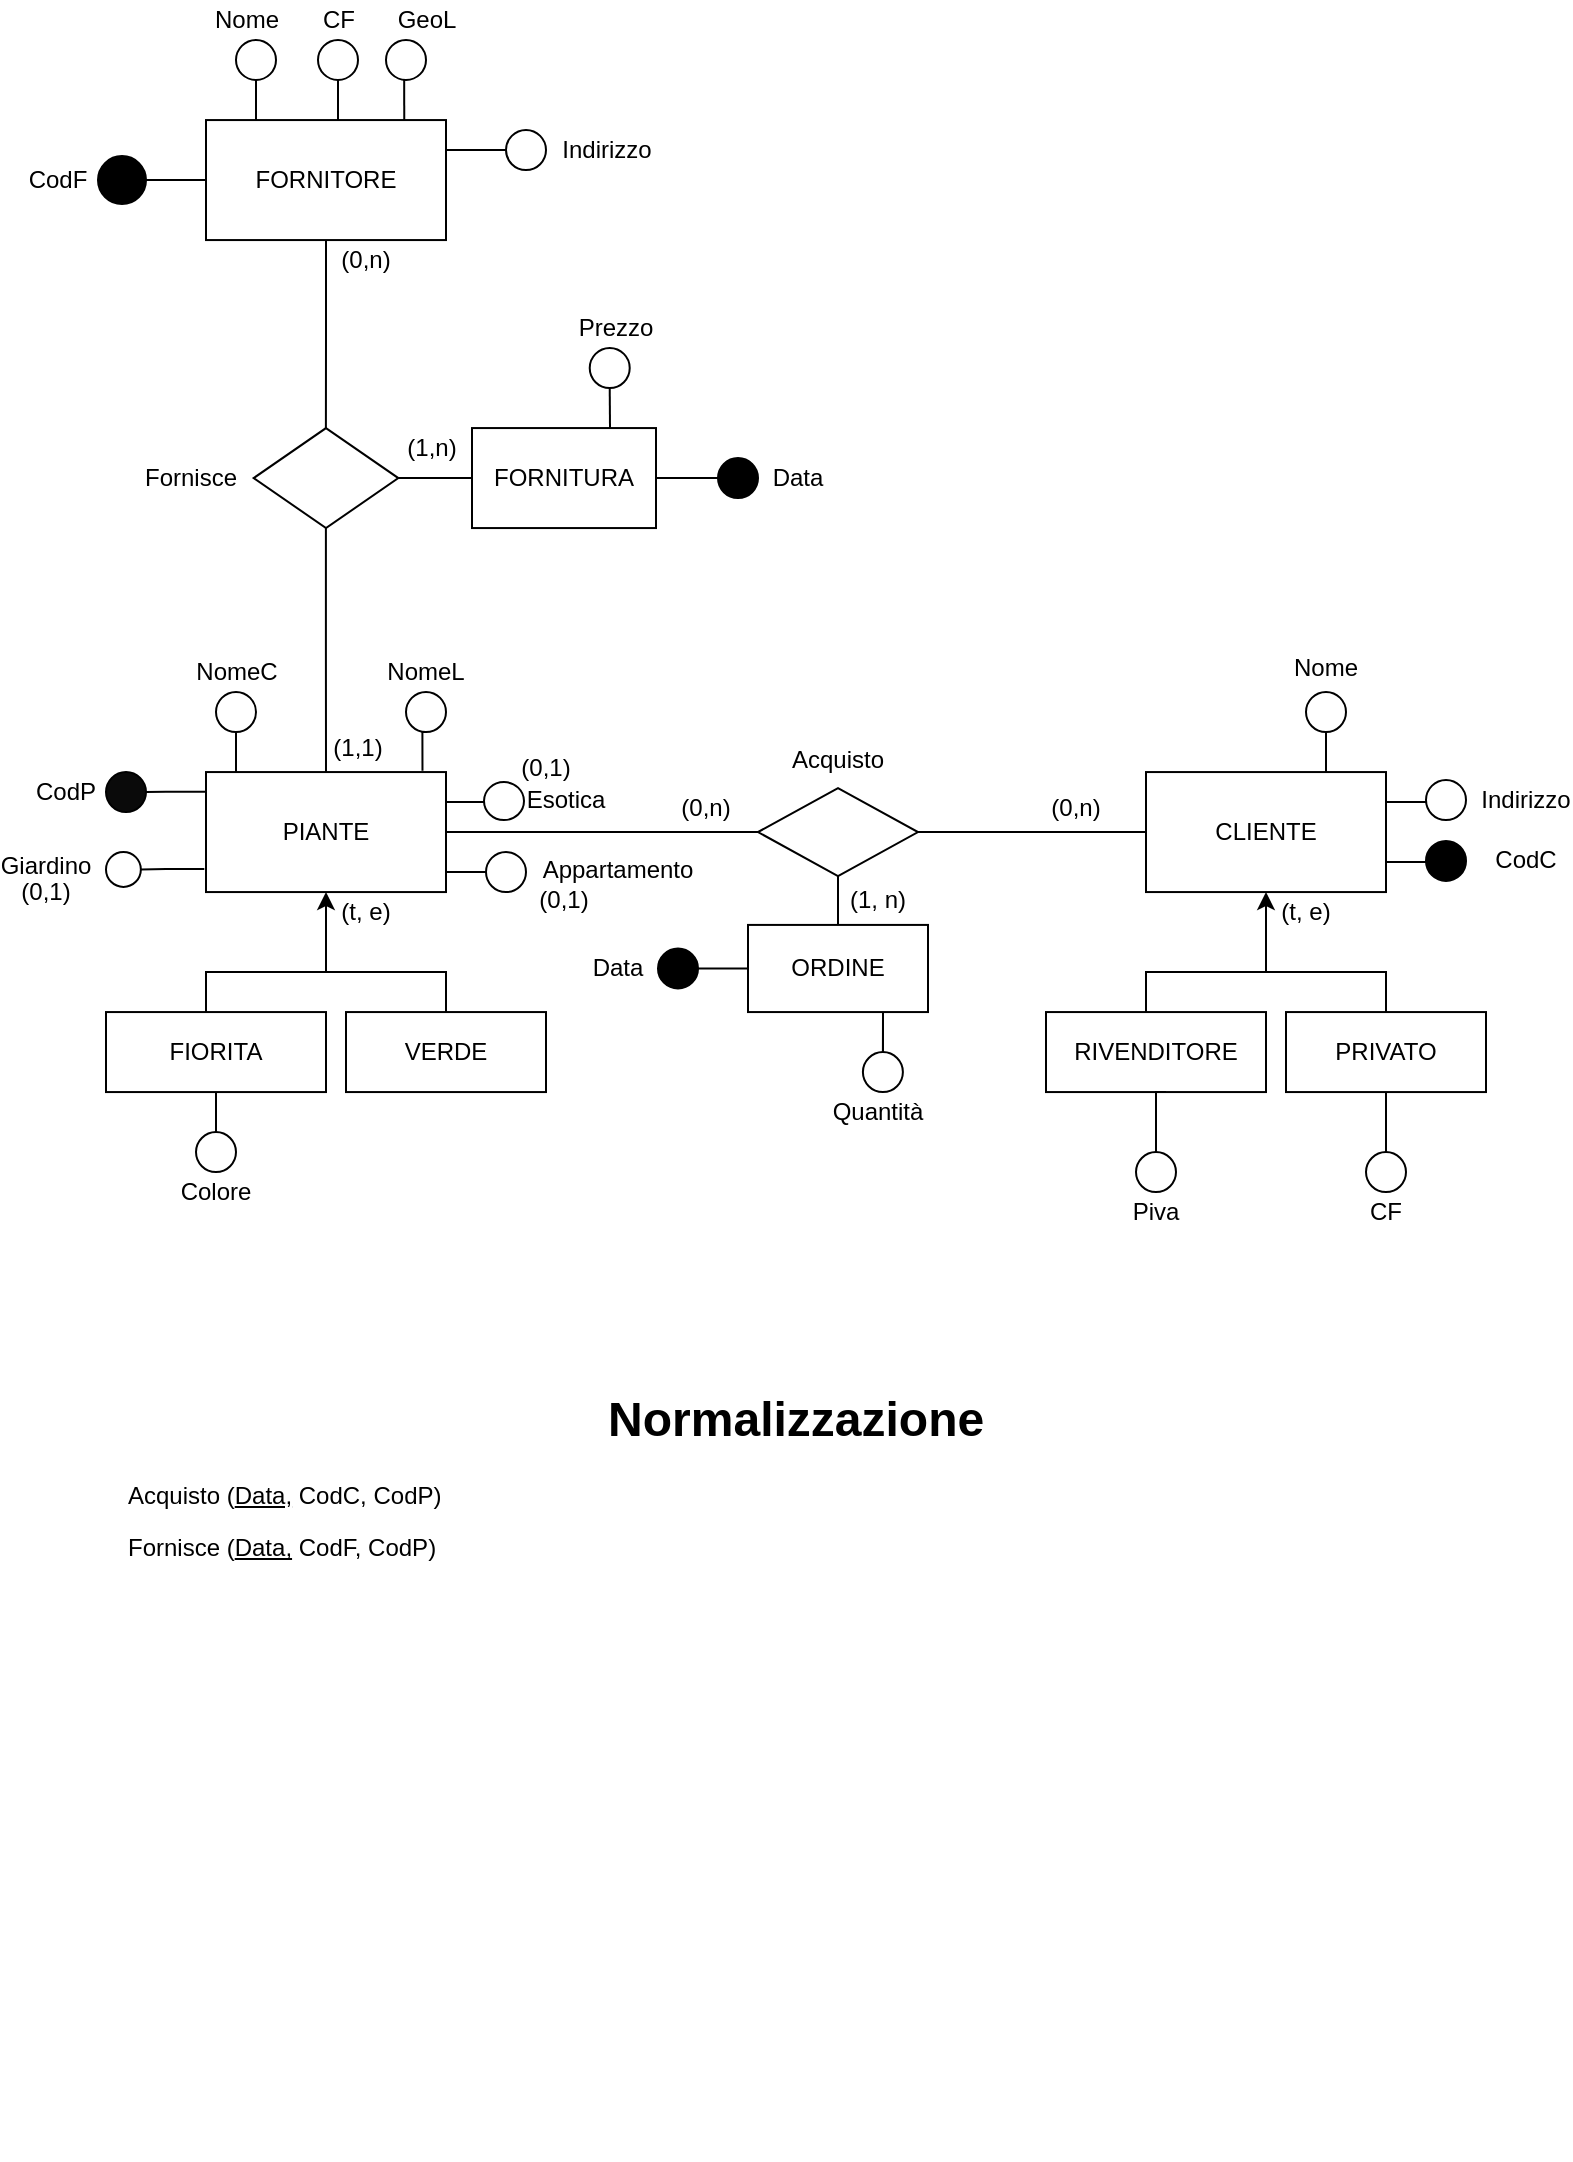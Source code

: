 <mxfile version="14.6.9" type="device"><diagram id="Uu-0jnsOZY6m8Kx5UmVW" name="Page-1"><mxGraphModel dx="1422" dy="1931" grid="1" gridSize="10" guides="1" tooltips="1" connect="1" arrows="1" fold="1" page="1" pageScale="1" pageWidth="827" pageHeight="1169" math="0" shadow="0"><root><mxCell id="0"/><mxCell id="1" parent="0"/><mxCell id="taGOeUF63-P0owOp9Xbe-12" style="edgeStyle=orthogonalEdgeStyle;rounded=0;orthogonalLoop=1;jettySize=auto;html=1;endArrow=none;endFill=0;strokeColor=#000000;strokeWidth=1;exitX=0.001;exitY=0.165;exitDx=0;exitDy=0;exitPerimeter=0;" edge="1" parent="1" source="taGOeUF63-P0owOp9Xbe-1" target="taGOeUF63-P0owOp9Xbe-13"><mxGeometry relative="1" as="geometry"><mxPoint x="84" y="-723.97" as="targetPoint"/></mxGeometry></mxCell><mxCell id="taGOeUF63-P0owOp9Xbe-16" value="" style="edgeStyle=orthogonalEdgeStyle;rounded=0;orthogonalLoop=1;jettySize=auto;html=1;endArrow=none;endFill=0;strokeColor=#000000;strokeWidth=1;startArrow=classic;startFill=1;" edge="1" parent="1" source="taGOeUF63-P0owOp9Xbe-1" target="taGOeUF63-P0owOp9Xbe-15"><mxGeometry relative="1" as="geometry"><Array as="points"><mxPoint x="184" y="-653.97"/><mxPoint x="124" y="-653.97"/></Array></mxGeometry></mxCell><mxCell id="taGOeUF63-P0owOp9Xbe-23" style="edgeStyle=orthogonalEdgeStyle;rounded=0;orthogonalLoop=1;jettySize=auto;html=1;exitX=0.902;exitY=-0.01;exitDx=0;exitDy=0;startArrow=none;startFill=0;endArrow=none;endFill=0;strokeColor=#000000;strokeWidth=1;exitPerimeter=0;" edge="1" parent="1" source="taGOeUF63-P0owOp9Xbe-1" target="taGOeUF63-P0owOp9Xbe-24"><mxGeometry relative="1" as="geometry"><mxPoint x="214.143" y="-773.97" as="targetPoint"/></mxGeometry></mxCell><mxCell id="taGOeUF63-P0owOp9Xbe-28" style="edgeStyle=orthogonalEdgeStyle;rounded=0;orthogonalLoop=1;jettySize=auto;html=1;exitX=-0.007;exitY=0.808;exitDx=0;exitDy=0;startArrow=none;startFill=0;endArrow=none;endFill=0;strokeColor=#000000;strokeWidth=1;exitPerimeter=0;" edge="1" parent="1" source="taGOeUF63-P0owOp9Xbe-1" target="taGOeUF63-P0owOp9Xbe-29"><mxGeometry relative="1" as="geometry"><mxPoint x="94" y="-708.827" as="targetPoint"/></mxGeometry></mxCell><mxCell id="taGOeUF63-P0owOp9Xbe-32" style="edgeStyle=orthogonalEdgeStyle;rounded=0;orthogonalLoop=1;jettySize=auto;html=1;exitX=1;exitY=0.25;exitDx=0;exitDy=0;startArrow=none;startFill=0;endArrow=none;endFill=0;strokeColor=#000000;strokeWidth=1;" edge="1" parent="1" source="taGOeUF63-P0owOp9Xbe-1" target="taGOeUF63-P0owOp9Xbe-33"><mxGeometry relative="1" as="geometry"><mxPoint x="264" y="-738.827" as="targetPoint"/></mxGeometry></mxCell><mxCell id="taGOeUF63-P0owOp9Xbe-92" style="edgeStyle=orthogonalEdgeStyle;rounded=0;orthogonalLoop=1;jettySize=auto;html=1;startArrow=none;startFill=0;endArrow=none;endFill=0;strokeColor=#000000;strokeWidth=1;" edge="1" parent="1" source="taGOeUF63-P0owOp9Xbe-1" target="taGOeUF63-P0owOp9Xbe-93"><mxGeometry relative="1" as="geometry"><mxPoint x="410" y="-723.97" as="targetPoint"/></mxGeometry></mxCell><mxCell id="taGOeUF63-P0owOp9Xbe-1" value="PIANTE" style="rounded=0;whiteSpace=wrap;html=1;" vertex="1" parent="1"><mxGeometry x="124" y="-753.97" width="120" height="60" as="geometry"/></mxCell><mxCell id="taGOeUF63-P0owOp9Xbe-4" style="edgeStyle=orthogonalEdgeStyle;rounded=0;orthogonalLoop=1;jettySize=auto;html=1;endArrow=none;endFill=0;strokeColor=#000000;strokeWidth=1;entryX=0.124;entryY=-0.01;entryDx=0;entryDy=0;entryPerimeter=0;" edge="1" parent="1" source="taGOeUF63-P0owOp9Xbe-3" target="taGOeUF63-P0owOp9Xbe-1"><mxGeometry relative="1" as="geometry"><mxPoint x="154" y="-752.97" as="targetPoint"/></mxGeometry></mxCell><mxCell id="taGOeUF63-P0owOp9Xbe-3" value="" style="ellipse;whiteSpace=wrap;html=1;aspect=fixed;" vertex="1" parent="1"><mxGeometry x="129" y="-793.97" width="20" height="20" as="geometry"/></mxCell><mxCell id="taGOeUF63-P0owOp9Xbe-5" value="NomeC" style="text;html=1;align=center;verticalAlign=middle;resizable=0;points=[];autosize=1;strokeColor=none;" vertex="1" parent="1"><mxGeometry x="109" y="-813.97" width="60" height="20" as="geometry"/></mxCell><mxCell id="taGOeUF63-P0owOp9Xbe-13" value="" style="ellipse;whiteSpace=wrap;html=1;aspect=fixed;fillColor=#0A0A0A;" vertex="1" parent="1"><mxGeometry x="74" y="-753.97" width="20" height="20" as="geometry"/></mxCell><mxCell id="taGOeUF63-P0owOp9Xbe-14" value="CodP" style="text;html=1;strokeColor=none;fillColor=none;align=center;verticalAlign=middle;whiteSpace=wrap;rounded=0;" vertex="1" parent="1"><mxGeometry x="34" y="-753.97" width="40" height="20" as="geometry"/></mxCell><mxCell id="taGOeUF63-P0owOp9Xbe-15" value="FIORITA" style="rounded=0;whiteSpace=wrap;html=1;" vertex="1" parent="1"><mxGeometry x="74" y="-633.97" width="110" height="40" as="geometry"/></mxCell><mxCell id="taGOeUF63-P0owOp9Xbe-18" style="edgeStyle=orthogonalEdgeStyle;rounded=0;orthogonalLoop=1;jettySize=auto;html=1;endArrow=none;endFill=0;strokeColor=#000000;strokeWidth=1;" edge="1" parent="1" source="taGOeUF63-P0owOp9Xbe-17"><mxGeometry relative="1" as="geometry"><mxPoint x="184" y="-663.97" as="targetPoint"/><Array as="points"><mxPoint x="244" y="-653.97"/><mxPoint x="184" y="-653.97"/></Array></mxGeometry></mxCell><mxCell id="taGOeUF63-P0owOp9Xbe-20" style="edgeStyle=orthogonalEdgeStyle;rounded=0;orthogonalLoop=1;jettySize=auto;html=1;startArrow=none;startFill=0;endArrow=none;endFill=0;strokeColor=#000000;strokeWidth=1;exitX=0.5;exitY=1;exitDx=0;exitDy=0;" edge="1" parent="1" source="taGOeUF63-P0owOp9Xbe-15" target="taGOeUF63-P0owOp9Xbe-21"><mxGeometry relative="1" as="geometry"><mxPoint x="244" y="-533.97" as="targetPoint"/></mxGeometry></mxCell><mxCell id="taGOeUF63-P0owOp9Xbe-17" value="VERDE" style="rounded=0;whiteSpace=wrap;html=1;" vertex="1" parent="1"><mxGeometry x="194" y="-633.97" width="100" height="40" as="geometry"/></mxCell><mxCell id="taGOeUF63-P0owOp9Xbe-21" value="" style="ellipse;whiteSpace=wrap;html=1;aspect=fixed;fillColor=#FFFFFF;" vertex="1" parent="1"><mxGeometry x="119" y="-573.97" width="20" height="20" as="geometry"/></mxCell><mxCell id="taGOeUF63-P0owOp9Xbe-22" value="Colore" style="text;html=1;strokeColor=none;fillColor=none;align=center;verticalAlign=middle;whiteSpace=wrap;rounded=0;" vertex="1" parent="1"><mxGeometry x="109" y="-553.97" width="40" height="20" as="geometry"/></mxCell><mxCell id="taGOeUF63-P0owOp9Xbe-24" value="" style="ellipse;whiteSpace=wrap;html=1;aspect=fixed;fillColor=#FFFFFF;" vertex="1" parent="1"><mxGeometry x="224" y="-793.97" width="20" height="20" as="geometry"/></mxCell><mxCell id="taGOeUF63-P0owOp9Xbe-25" value="Giardino" style="text;html=1;strokeColor=none;fillColor=none;align=center;verticalAlign=middle;whiteSpace=wrap;rounded=0;" vertex="1" parent="1"><mxGeometry x="24" y="-716.54" width="40" height="20" as="geometry"/></mxCell><mxCell id="taGOeUF63-P0owOp9Xbe-29" value="" style="ellipse;whiteSpace=wrap;html=1;aspect=fixed;fillColor=#FFFFFF;" vertex="1" parent="1"><mxGeometry x="74" y="-713.97" width="17.43" height="17.43" as="geometry"/></mxCell><mxCell id="taGOeUF63-P0owOp9Xbe-30" value="NomeL" style="text;html=1;strokeColor=none;fillColor=none;align=center;verticalAlign=middle;whiteSpace=wrap;rounded=0;" vertex="1" parent="1"><mxGeometry x="214" y="-813.97" width="40" height="20" as="geometry"/></mxCell><mxCell id="taGOeUF63-P0owOp9Xbe-31" value="(0,1)" style="text;html=1;strokeColor=none;fillColor=none;align=center;verticalAlign=middle;whiteSpace=wrap;rounded=0;" vertex="1" parent="1"><mxGeometry x="24" y="-703.97" width="40" height="20" as="geometry"/></mxCell><mxCell id="taGOeUF63-P0owOp9Xbe-33" value="" style="ellipse;whiteSpace=wrap;html=1;aspect=fixed;fillColor=#FFFFFF;" vertex="1" parent="1"><mxGeometry x="263" y="-748.97" width="20" height="19" as="geometry"/></mxCell><mxCell id="taGOeUF63-P0owOp9Xbe-34" value="Esotica" style="text;html=1;strokeColor=none;fillColor=none;align=center;verticalAlign=middle;whiteSpace=wrap;rounded=0;" vertex="1" parent="1"><mxGeometry x="284" y="-749.97" width="40" height="20" as="geometry"/></mxCell><mxCell id="taGOeUF63-P0owOp9Xbe-36" value="(0,1)" style="text;html=1;strokeColor=none;fillColor=none;align=center;verticalAlign=middle;whiteSpace=wrap;rounded=0;" vertex="1" parent="1"><mxGeometry x="274" y="-765.97" width="40" height="20" as="geometry"/></mxCell><mxCell id="taGOeUF63-P0owOp9Xbe-38" value="" style="edgeStyle=orthogonalEdgeStyle;rounded=0;orthogonalLoop=1;jettySize=auto;html=1;endArrow=none;endFill=0;strokeColor=#000000;strokeWidth=1;startArrow=classic;startFill=1;" edge="1" parent="1" source="taGOeUF63-P0owOp9Xbe-39" target="taGOeUF63-P0owOp9Xbe-40"><mxGeometry relative="1" as="geometry"><Array as="points"><mxPoint x="654" y="-653.97"/><mxPoint x="594" y="-653.97"/></Array></mxGeometry></mxCell><mxCell id="taGOeUF63-P0owOp9Xbe-43" style="edgeStyle=orthogonalEdgeStyle;rounded=0;orthogonalLoop=1;jettySize=auto;html=1;exitX=1;exitY=0.75;exitDx=0;exitDy=0;startArrow=none;startFill=0;endArrow=none;endFill=0;strokeColor=#000000;strokeWidth=1;" edge="1" parent="1" source="taGOeUF63-P0owOp9Xbe-39" target="taGOeUF63-P0owOp9Xbe-44"><mxGeometry relative="1" as="geometry"><mxPoint x="764" y="-708.97" as="targetPoint"/></mxGeometry></mxCell><mxCell id="taGOeUF63-P0owOp9Xbe-54" style="edgeStyle=orthogonalEdgeStyle;rounded=0;orthogonalLoop=1;jettySize=auto;html=1;exitX=1;exitY=0.25;exitDx=0;exitDy=0;startArrow=none;startFill=0;endArrow=none;endFill=0;strokeColor=#000000;strokeWidth=1;" edge="1" parent="1" source="taGOeUF63-P0owOp9Xbe-39"><mxGeometry relative="1" as="geometry"><mxPoint x="744" y="-738.859" as="targetPoint"/></mxGeometry></mxCell><mxCell id="taGOeUF63-P0owOp9Xbe-57" style="edgeStyle=orthogonalEdgeStyle;rounded=0;orthogonalLoop=1;jettySize=auto;html=1;exitX=0.75;exitY=0;exitDx=0;exitDy=0;startArrow=none;startFill=0;endArrow=none;endFill=0;strokeColor=#000000;strokeWidth=1;entryX=0.5;entryY=1;entryDx=0;entryDy=0;" edge="1" parent="1" source="taGOeUF63-P0owOp9Xbe-39" target="taGOeUF63-P0owOp9Xbe-58"><mxGeometry relative="1" as="geometry"><mxPoint x="683.69" y="-773.97" as="targetPoint"/></mxGeometry></mxCell><mxCell id="taGOeUF63-P0owOp9Xbe-39" value="CLIENTE" style="rounded=0;whiteSpace=wrap;html=1;" vertex="1" parent="1"><mxGeometry x="594" y="-753.97" width="120" height="60" as="geometry"/></mxCell><mxCell id="taGOeUF63-P0owOp9Xbe-40" value="RIVENDITORE" style="rounded=0;whiteSpace=wrap;html=1;" vertex="1" parent="1"><mxGeometry x="544" y="-633.97" width="110" height="40" as="geometry"/></mxCell><mxCell id="taGOeUF63-P0owOp9Xbe-41" style="edgeStyle=orthogonalEdgeStyle;rounded=0;orthogonalLoop=1;jettySize=auto;html=1;endArrow=none;endFill=0;strokeColor=#000000;strokeWidth=1;" edge="1" parent="1" source="taGOeUF63-P0owOp9Xbe-42"><mxGeometry relative="1" as="geometry"><mxPoint x="654" y="-663.97" as="targetPoint"/><Array as="points"><mxPoint x="714" y="-653.97"/><mxPoint x="654" y="-653.97"/></Array></mxGeometry></mxCell><mxCell id="taGOeUF63-P0owOp9Xbe-47" style="edgeStyle=orthogonalEdgeStyle;rounded=0;orthogonalLoop=1;jettySize=auto;html=1;exitX=0.5;exitY=1;exitDx=0;exitDy=0;startArrow=none;startFill=0;endArrow=none;endFill=0;strokeColor=#000000;strokeWidth=1;entryX=0.5;entryY=0;entryDx=0;entryDy=0;" edge="1" parent="1" source="taGOeUF63-P0owOp9Xbe-42" target="taGOeUF63-P0owOp9Xbe-49"><mxGeometry relative="1" as="geometry"><mxPoint x="686" y="-563.97" as="targetPoint"/><mxPoint x="691" y="-593.97" as="sourcePoint"/></mxGeometry></mxCell><mxCell id="taGOeUF63-P0owOp9Xbe-42" value="PRIVATO" style="rounded=0;whiteSpace=wrap;html=1;" vertex="1" parent="1"><mxGeometry x="664" y="-633.97" width="100" height="40" as="geometry"/></mxCell><mxCell id="taGOeUF63-P0owOp9Xbe-44" value="" style="ellipse;whiteSpace=wrap;html=1;aspect=fixed;fillColor=#000000;" vertex="1" parent="1"><mxGeometry x="734" y="-719.54" width="20" height="20" as="geometry"/></mxCell><mxCell id="taGOeUF63-P0owOp9Xbe-45" value="CodC" style="text;html=1;strokeColor=none;fillColor=none;align=center;verticalAlign=middle;whiteSpace=wrap;rounded=0;" vertex="1" parent="1"><mxGeometry x="764" y="-719.54" width="40" height="20" as="geometry"/></mxCell><mxCell id="taGOeUF63-P0owOp9Xbe-49" value="" style="ellipse;whiteSpace=wrap;html=1;aspect=fixed;fillColor=#FFFFFF;" vertex="1" parent="1"><mxGeometry x="704" y="-563.97" width="20" height="20" as="geometry"/></mxCell><mxCell id="taGOeUF63-P0owOp9Xbe-52" value="CF" style="text;html=1;strokeColor=none;fillColor=none;align=center;verticalAlign=middle;whiteSpace=wrap;rounded=0;" vertex="1" parent="1"><mxGeometry x="694" y="-543.97" width="40" height="20" as="geometry"/></mxCell><mxCell id="taGOeUF63-P0owOp9Xbe-55" value="" style="ellipse;whiteSpace=wrap;html=1;aspect=fixed;fillColor=#FFFFFF;" vertex="1" parent="1"><mxGeometry x="734" y="-749.97" width="20" height="20" as="geometry"/></mxCell><mxCell id="taGOeUF63-P0owOp9Xbe-56" value="Indirizzo" style="text;html=1;strokeColor=none;fillColor=none;align=center;verticalAlign=middle;whiteSpace=wrap;rounded=0;" vertex="1" parent="1"><mxGeometry x="764" y="-749.97" width="40" height="20" as="geometry"/></mxCell><mxCell id="taGOeUF63-P0owOp9Xbe-58" value="" style="ellipse;whiteSpace=wrap;html=1;aspect=fixed;fillColor=#FFFFFF;" vertex="1" parent="1"><mxGeometry x="674" y="-793.97" width="20" height="20" as="geometry"/></mxCell><mxCell id="taGOeUF63-P0owOp9Xbe-59" value="Nome" style="text;html=1;strokeColor=none;fillColor=none;align=center;verticalAlign=middle;whiteSpace=wrap;rounded=0;" vertex="1" parent="1"><mxGeometry x="664" y="-815.97" width="40" height="20" as="geometry"/></mxCell><mxCell id="taGOeUF63-P0owOp9Xbe-60" style="edgeStyle=orthogonalEdgeStyle;rounded=0;orthogonalLoop=1;jettySize=auto;html=1;startArrow=none;startFill=0;endArrow=none;endFill=0;strokeColor=#000000;strokeWidth=1;entryX=0.5;entryY=0;entryDx=0;entryDy=0;" edge="1" target="taGOeUF63-P0owOp9Xbe-61" parent="1"><mxGeometry relative="1" as="geometry"><mxPoint x="571" y="-563.97" as="targetPoint"/><mxPoint x="604" y="-593.97" as="sourcePoint"/></mxGeometry></mxCell><mxCell id="taGOeUF63-P0owOp9Xbe-61" value="" style="ellipse;whiteSpace=wrap;html=1;aspect=fixed;fillColor=#FFFFFF;" vertex="1" parent="1"><mxGeometry x="589" y="-563.97" width="20" height="20" as="geometry"/></mxCell><mxCell id="taGOeUF63-P0owOp9Xbe-62" value="Piva" style="text;html=1;strokeColor=none;fillColor=none;align=center;verticalAlign=middle;whiteSpace=wrap;rounded=0;" vertex="1" parent="1"><mxGeometry x="579" y="-543.97" width="40" height="20" as="geometry"/></mxCell><mxCell id="taGOeUF63-P0owOp9Xbe-68" style="edgeStyle=orthogonalEdgeStyle;rounded=0;orthogonalLoop=1;jettySize=auto;html=1;entryX=1;entryY=0.75;entryDx=0;entryDy=0;startArrow=none;startFill=0;endArrow=none;endFill=0;strokeColor=#000000;strokeWidth=1;" edge="1" parent="1" source="taGOeUF63-P0owOp9Xbe-63" target="taGOeUF63-P0owOp9Xbe-1"><mxGeometry relative="1" as="geometry"/></mxCell><mxCell id="taGOeUF63-P0owOp9Xbe-63" value="" style="ellipse;whiteSpace=wrap;html=1;aspect=fixed;fillColor=#FFFFFF;" vertex="1" parent="1"><mxGeometry x="264" y="-713.97" width="20" height="20" as="geometry"/></mxCell><mxCell id="taGOeUF63-P0owOp9Xbe-64" value="(0,1)" style="text;html=1;strokeColor=none;fillColor=none;align=center;verticalAlign=middle;whiteSpace=wrap;rounded=0;" vertex="1" parent="1"><mxGeometry x="283" y="-699.54" width="40" height="20" as="geometry"/></mxCell><mxCell id="taGOeUF63-P0owOp9Xbe-65" value="Appartamento" style="text;html=1;strokeColor=none;fillColor=none;align=center;verticalAlign=middle;whiteSpace=wrap;rounded=0;" vertex="1" parent="1"><mxGeometry x="310" y="-715.25" width="40" height="20" as="geometry"/></mxCell><mxCell id="taGOeUF63-P0owOp9Xbe-70" style="edgeStyle=orthogonalEdgeStyle;rounded=0;orthogonalLoop=1;jettySize=auto;html=1;startArrow=none;startFill=0;endArrow=none;endFill=0;strokeColor=#000000;strokeWidth=1;" edge="1" parent="1" source="taGOeUF63-P0owOp9Xbe-69" target="taGOeUF63-P0owOp9Xbe-72"><mxGeometry relative="1" as="geometry"><mxPoint x="80" y="-1049.97" as="targetPoint"/></mxGeometry></mxCell><mxCell id="taGOeUF63-P0owOp9Xbe-86" style="edgeStyle=orthogonalEdgeStyle;rounded=0;orthogonalLoop=1;jettySize=auto;html=1;exitX=0.826;exitY=0.006;exitDx=0;exitDy=0;startArrow=none;startFill=0;endArrow=none;endFill=0;strokeColor=#000000;strokeWidth=1;exitPerimeter=0;" edge="1" parent="1" source="taGOeUF63-P0owOp9Xbe-69" target="taGOeUF63-P0owOp9Xbe-87"><mxGeometry relative="1" as="geometry"><mxPoint x="223" y="-1095.97" as="targetPoint"/></mxGeometry></mxCell><mxCell id="taGOeUF63-P0owOp9Xbe-89" style="edgeStyle=orthogonalEdgeStyle;rounded=0;orthogonalLoop=1;jettySize=auto;html=1;exitX=0.5;exitY=1;exitDx=0;exitDy=0;startArrow=none;startFill=0;endArrow=none;endFill=0;strokeColor=#000000;strokeWidth=1;" edge="1" parent="1" source="taGOeUF63-P0owOp9Xbe-69" target="taGOeUF63-P0owOp9Xbe-90"><mxGeometry relative="1" as="geometry"><mxPoint x="183.828" y="-925.97" as="targetPoint"/></mxGeometry></mxCell><mxCell id="taGOeUF63-P0owOp9Xbe-69" value="FORNITORE" style="rounded=0;whiteSpace=wrap;html=1;fillColor=#FFFFFF;" vertex="1" parent="1"><mxGeometry x="124" y="-1079.97" width="120" height="60" as="geometry"/></mxCell><mxCell id="taGOeUF63-P0owOp9Xbe-72" value="" style="ellipse;whiteSpace=wrap;html=1;aspect=fixed;fillColor=#000000;" vertex="1" parent="1"><mxGeometry x="70" y="-1061.97" width="24" height="24" as="geometry"/></mxCell><mxCell id="taGOeUF63-P0owOp9Xbe-73" value="CodF" style="text;html=1;strokeColor=none;fillColor=none;align=center;verticalAlign=middle;whiteSpace=wrap;rounded=0;" vertex="1" parent="1"><mxGeometry x="30" y="-1059.97" width="40" height="20" as="geometry"/></mxCell><mxCell id="taGOeUF63-P0owOp9Xbe-77" style="edgeStyle=orthogonalEdgeStyle;rounded=0;orthogonalLoop=1;jettySize=auto;html=1;endArrow=none;endFill=0;strokeColor=#000000;strokeWidth=1;entryX=0.124;entryY=-0.01;entryDx=0;entryDy=0;entryPerimeter=0;" edge="1" parent="1" source="taGOeUF63-P0owOp9Xbe-78"><mxGeometry relative="1" as="geometry"><mxPoint x="148.88" y="-1080.6" as="targetPoint"/></mxGeometry></mxCell><mxCell id="taGOeUF63-P0owOp9Xbe-78" value="" style="ellipse;whiteSpace=wrap;html=1;aspect=fixed;" vertex="1" parent="1"><mxGeometry x="139" y="-1120" width="20" height="20" as="geometry"/></mxCell><mxCell id="taGOeUF63-P0owOp9Xbe-79" value="Nome" style="text;html=1;align=center;verticalAlign=middle;resizable=0;points=[];autosize=1;strokeColor=none;" vertex="1" parent="1"><mxGeometry x="119" y="-1140" width="50" height="20" as="geometry"/></mxCell><mxCell id="taGOeUF63-P0owOp9Xbe-80" style="edgeStyle=orthogonalEdgeStyle;rounded=0;orthogonalLoop=1;jettySize=auto;html=1;endArrow=none;endFill=0;strokeColor=#000000;strokeWidth=1;entryX=0.124;entryY=-0.01;entryDx=0;entryDy=0;entryPerimeter=0;" edge="1" parent="1" source="taGOeUF63-P0owOp9Xbe-81"><mxGeometry relative="1" as="geometry"><mxPoint x="189.88" y="-1080.6" as="targetPoint"/></mxGeometry></mxCell><mxCell id="taGOeUF63-P0owOp9Xbe-81" value="" style="ellipse;whiteSpace=wrap;html=1;aspect=fixed;" vertex="1" parent="1"><mxGeometry x="180" y="-1120" width="20" height="20" as="geometry"/></mxCell><mxCell id="taGOeUF63-P0owOp9Xbe-82" value="CF" style="text;html=1;align=center;verticalAlign=middle;resizable=0;points=[];autosize=1;strokeColor=none;" vertex="1" parent="1"><mxGeometry x="175" y="-1140" width="30" height="20" as="geometry"/></mxCell><mxCell id="taGOeUF63-P0owOp9Xbe-83" style="edgeStyle=orthogonalEdgeStyle;rounded=0;orthogonalLoop=1;jettySize=auto;html=1;endArrow=none;endFill=0;strokeColor=#000000;strokeWidth=1;entryX=1;entryY=0.25;entryDx=0;entryDy=0;" edge="1" parent="1" source="taGOeUF63-P0owOp9Xbe-84" target="taGOeUF63-P0owOp9Xbe-69"><mxGeometry relative="1" as="geometry"><mxPoint x="283.88" y="-1026.57" as="targetPoint"/></mxGeometry></mxCell><mxCell id="taGOeUF63-P0owOp9Xbe-84" value="" style="ellipse;whiteSpace=wrap;html=1;aspect=fixed;" vertex="1" parent="1"><mxGeometry x="274" y="-1074.97" width="20" height="20" as="geometry"/></mxCell><mxCell id="taGOeUF63-P0owOp9Xbe-85" value="Indirizzo" style="text;html=1;align=center;verticalAlign=middle;resizable=0;points=[];autosize=1;strokeColor=none;" vertex="1" parent="1"><mxGeometry x="294" y="-1074.97" width="60" height="20" as="geometry"/></mxCell><mxCell id="taGOeUF63-P0owOp9Xbe-87" value="" style="ellipse;whiteSpace=wrap;html=1;aspect=fixed;fillColor=#FFFFFF;" vertex="1" parent="1"><mxGeometry x="214" y="-1120" width="20" height="20" as="geometry"/></mxCell><mxCell id="taGOeUF63-P0owOp9Xbe-88" value="GeoL" style="text;html=1;align=center;verticalAlign=middle;resizable=0;points=[];autosize=1;strokeColor=none;" vertex="1" parent="1"><mxGeometry x="214" y="-1140" width="40" height="20" as="geometry"/></mxCell><mxCell id="taGOeUF63-P0owOp9Xbe-91" style="edgeStyle=orthogonalEdgeStyle;rounded=0;orthogonalLoop=1;jettySize=auto;html=1;entryX=0.5;entryY=0;entryDx=0;entryDy=0;startArrow=none;startFill=0;endArrow=none;endFill=0;strokeColor=#000000;strokeWidth=1;" edge="1" parent="1" source="taGOeUF63-P0owOp9Xbe-90" target="taGOeUF63-P0owOp9Xbe-1"><mxGeometry relative="1" as="geometry"/></mxCell><mxCell id="taGOeUF63-P0owOp9Xbe-118" style="edgeStyle=none;rounded=0;orthogonalLoop=1;jettySize=auto;html=1;startArrow=none;startFill=0;endArrow=none;endFill=0;strokeColor=#000000;strokeWidth=1;" edge="1" parent="1" source="taGOeUF63-P0owOp9Xbe-90" target="taGOeUF63-P0owOp9Xbe-119"><mxGeometry relative="1" as="geometry"><mxPoint x="260" y="-900.97" as="targetPoint"/></mxGeometry></mxCell><mxCell id="taGOeUF63-P0owOp9Xbe-90" value="" style="rhombus;whiteSpace=wrap;html=1;fillColor=#FFFFFF;" vertex="1" parent="1"><mxGeometry x="147.83" y="-925.97" width="72.34" height="50" as="geometry"/></mxCell><mxCell id="taGOeUF63-P0owOp9Xbe-95" style="edgeStyle=orthogonalEdgeStyle;rounded=0;orthogonalLoop=1;jettySize=auto;html=1;entryX=0;entryY=0.5;entryDx=0;entryDy=0;startArrow=none;startFill=0;endArrow=none;endFill=0;strokeColor=#000000;strokeWidth=1;" edge="1" parent="1" source="taGOeUF63-P0owOp9Xbe-93" target="taGOeUF63-P0owOp9Xbe-39"><mxGeometry relative="1" as="geometry"/></mxCell><mxCell id="taGOeUF63-P0owOp9Xbe-100" style="edgeStyle=orthogonalEdgeStyle;rounded=0;orthogonalLoop=1;jettySize=auto;html=1;startArrow=none;startFill=0;endArrow=none;endFill=0;strokeColor=#000000;strokeWidth=1;entryX=0.5;entryY=0;entryDx=0;entryDy=0;" edge="1" parent="1" source="taGOeUF63-P0owOp9Xbe-93" target="taGOeUF63-P0owOp9Xbe-103"><mxGeometry relative="1" as="geometry"><mxPoint x="440" y="-675.97" as="targetPoint"/><Array as="points"><mxPoint x="440" y="-685.97"/></Array></mxGeometry></mxCell><mxCell id="taGOeUF63-P0owOp9Xbe-93" value="" style="rhombus;whiteSpace=wrap;html=1;fillColor=#FFFFFF;" vertex="1" parent="1"><mxGeometry x="400" y="-745.97" width="80" height="44" as="geometry"/></mxCell><mxCell id="taGOeUF63-P0owOp9Xbe-96" value="Acquisto" style="text;html=1;strokeColor=none;fillColor=none;align=center;verticalAlign=middle;whiteSpace=wrap;rounded=0;" vertex="1" parent="1"><mxGeometry x="420" y="-769.97" width="40" height="20" as="geometry"/></mxCell><mxCell id="taGOeUF63-P0owOp9Xbe-98" value="(0,n)" style="text;html=1;strokeColor=none;fillColor=none;align=center;verticalAlign=middle;whiteSpace=wrap;rounded=0;" vertex="1" parent="1"><mxGeometry x="354" y="-745.97" width="40" height="20" as="geometry"/></mxCell><mxCell id="taGOeUF63-P0owOp9Xbe-99" value="(0,n)" style="text;html=1;strokeColor=none;fillColor=none;align=center;verticalAlign=middle;whiteSpace=wrap;rounded=0;" vertex="1" parent="1"><mxGeometry x="539" y="-745.97" width="40" height="20" as="geometry"/></mxCell><mxCell id="taGOeUF63-P0owOp9Xbe-102" value="Data" style="text;html=1;strokeColor=none;fillColor=none;align=center;verticalAlign=middle;whiteSpace=wrap;rounded=0;" vertex="1" parent="1"><mxGeometry x="310" y="-665.75" width="40" height="20" as="geometry"/></mxCell><mxCell id="taGOeUF63-P0owOp9Xbe-105" style="edgeStyle=orthogonalEdgeStyle;rounded=0;orthogonalLoop=1;jettySize=auto;html=1;exitX=0.75;exitY=1;exitDx=0;exitDy=0;startArrow=none;startFill=0;endArrow=none;endFill=0;strokeColor=#000000;strokeWidth=1;" edge="1" parent="1" source="taGOeUF63-P0owOp9Xbe-103" target="taGOeUF63-P0owOp9Xbe-106"><mxGeometry relative="1" as="geometry"><mxPoint x="462.448" y="-615.97" as="targetPoint"/></mxGeometry></mxCell><mxCell id="taGOeUF63-P0owOp9Xbe-103" value="ORDINE" style="rounded=0;whiteSpace=wrap;html=1;fillColor=#FFFFFF;" vertex="1" parent="1"><mxGeometry x="395" y="-677.54" width="90" height="43.57" as="geometry"/></mxCell><mxCell id="taGOeUF63-P0owOp9Xbe-106" value="" style="ellipse;whiteSpace=wrap;html=1;aspect=fixed;fillColor=#FFFFFF;" vertex="1" parent="1"><mxGeometry x="452.45" y="-613.97" width="20" height="20" as="geometry"/></mxCell><mxCell id="taGOeUF63-P0owOp9Xbe-109" style="edgeStyle=orthogonalEdgeStyle;rounded=0;orthogonalLoop=1;jettySize=auto;html=1;exitX=1;exitY=0.5;exitDx=0;exitDy=0;entryX=0;entryY=0.5;entryDx=0;entryDy=0;startArrow=none;startFill=0;endArrow=none;endFill=0;strokeColor=#000000;strokeWidth=1;" edge="1" parent="1" source="taGOeUF63-P0owOp9Xbe-108" target="taGOeUF63-P0owOp9Xbe-103"><mxGeometry relative="1" as="geometry"/></mxCell><mxCell id="taGOeUF63-P0owOp9Xbe-108" value="" style="ellipse;whiteSpace=wrap;html=1;aspect=fixed;fillColor=#000000;" vertex="1" parent="1"><mxGeometry x="350" y="-665.75" width="20" height="20" as="geometry"/></mxCell><mxCell id="taGOeUF63-P0owOp9Xbe-110" value="Quantità" style="text;html=1;strokeColor=none;fillColor=none;align=center;verticalAlign=middle;whiteSpace=wrap;rounded=0;" vertex="1" parent="1"><mxGeometry x="440" y="-593.97" width="40" height="20" as="geometry"/></mxCell><mxCell id="taGOeUF63-P0owOp9Xbe-116" value="Fornisce" style="text;html=1;align=center;verticalAlign=middle;resizable=0;points=[];autosize=1;strokeColor=none;" vertex="1" parent="1"><mxGeometry x="86.43" y="-910.97" width="60" height="20" as="geometry"/></mxCell><mxCell id="taGOeUF63-P0owOp9Xbe-120" style="edgeStyle=none;rounded=0;orthogonalLoop=1;jettySize=auto;html=1;exitX=0.75;exitY=0;exitDx=0;exitDy=0;startArrow=none;startFill=0;endArrow=none;endFill=0;strokeColor=#000000;strokeWidth=1;" edge="1" parent="1" source="taGOeUF63-P0owOp9Xbe-119" target="taGOeUF63-P0owOp9Xbe-121"><mxGeometry relative="1" as="geometry"><mxPoint x="325.857" y="-945.97" as="targetPoint"/></mxGeometry></mxCell><mxCell id="taGOeUF63-P0owOp9Xbe-124" style="edgeStyle=none;rounded=0;orthogonalLoop=1;jettySize=auto;html=1;startArrow=none;startFill=0;endArrow=none;endFill=0;strokeColor=#000000;strokeWidth=1;" edge="1" parent="1" source="taGOeUF63-P0owOp9Xbe-119" target="taGOeUF63-P0owOp9Xbe-125"><mxGeometry relative="1" as="geometry"><mxPoint x="390" y="-900.97" as="targetPoint"/></mxGeometry></mxCell><mxCell id="taGOeUF63-P0owOp9Xbe-119" value="FORNITURA" style="rounded=0;whiteSpace=wrap;html=1;fillColor=#ffffff;" vertex="1" parent="1"><mxGeometry x="257" y="-925.97" width="92" height="50" as="geometry"/></mxCell><mxCell id="taGOeUF63-P0owOp9Xbe-121" value="" style="ellipse;whiteSpace=wrap;html=1;aspect=fixed;fillColor=#ffffff;" vertex="1" parent="1"><mxGeometry x="315.86" y="-965.97" width="20" height="20" as="geometry"/></mxCell><mxCell id="taGOeUF63-P0owOp9Xbe-123" value="Prezzo" style="text;html=1;strokeColor=none;fillColor=none;align=center;verticalAlign=middle;whiteSpace=wrap;rounded=0;" vertex="1" parent="1"><mxGeometry x="309" y="-985.97" width="40" height="20" as="geometry"/></mxCell><mxCell id="taGOeUF63-P0owOp9Xbe-125" value="" style="ellipse;whiteSpace=wrap;html=1;aspect=fixed;fillColor=#000000;" vertex="1" parent="1"><mxGeometry x="380" y="-910.97" width="20" height="20" as="geometry"/></mxCell><mxCell id="taGOeUF63-P0owOp9Xbe-126" value="Data" style="text;html=1;strokeColor=none;fillColor=none;align=center;verticalAlign=middle;whiteSpace=wrap;rounded=0;" vertex="1" parent="1"><mxGeometry x="400" y="-910.97" width="40" height="20" as="geometry"/></mxCell><mxCell id="taGOeUF63-P0owOp9Xbe-127" value="(t, e)" style="text;html=1;strokeColor=none;fillColor=none;align=center;verticalAlign=middle;whiteSpace=wrap;rounded=0;" vertex="1" parent="1"><mxGeometry x="184" y="-693.97" width="40" height="20" as="geometry"/></mxCell><mxCell id="taGOeUF63-P0owOp9Xbe-129" value="(t, e)" style="text;html=1;strokeColor=none;fillColor=none;align=center;verticalAlign=middle;whiteSpace=wrap;rounded=0;" vertex="1" parent="1"><mxGeometry x="654" y="-693.97" width="40" height="20" as="geometry"/></mxCell><mxCell id="taGOeUF63-P0owOp9Xbe-130" value="(1, n)" style="text;html=1;strokeColor=none;fillColor=none;align=center;verticalAlign=middle;whiteSpace=wrap;rounded=0;" vertex="1" parent="1"><mxGeometry x="440" y="-699.54" width="40" height="20" as="geometry"/></mxCell><mxCell id="taGOeUF63-P0owOp9Xbe-131" value="(1,1)" style="text;html=1;strokeColor=none;fillColor=none;align=center;verticalAlign=middle;whiteSpace=wrap;rounded=0;" vertex="1" parent="1"><mxGeometry x="180.17" y="-775.97" width="40" height="20" as="geometry"/></mxCell><mxCell id="taGOeUF63-P0owOp9Xbe-132" value="(0,n)" style="text;html=1;strokeColor=none;fillColor=none;align=center;verticalAlign=middle;whiteSpace=wrap;rounded=0;" vertex="1" parent="1"><mxGeometry x="184" y="-1019.97" width="40" height="20" as="geometry"/></mxCell><mxCell id="taGOeUF63-P0owOp9Xbe-133" value="(1,n)" style="text;html=1;strokeColor=none;fillColor=none;align=center;verticalAlign=middle;whiteSpace=wrap;rounded=0;" vertex="1" parent="1"><mxGeometry x="217" y="-925.97" width="40" height="20" as="geometry"/></mxCell><mxCell id="taGOeUF63-P0owOp9Xbe-134" value="&lt;h1 style=&quot;text-align: center ; font-size: 24px&quot;&gt;&amp;nbsp; &amp;nbsp; &amp;nbsp; &amp;nbsp; &amp;nbsp; &amp;nbsp; &amp;nbsp; &amp;nbsp; &amp;nbsp; &amp;nbsp; &amp;nbsp; &amp;nbsp; &amp;nbsp; &amp;nbsp; &amp;nbsp; &amp;nbsp; &amp;nbsp; &amp;nbsp; Normalizzazione&lt;/h1&gt;&lt;p&gt;Acquisto (&lt;u&gt;Data,&lt;/u&gt;&amp;nbsp;CodC, CodP)&lt;/p&gt;&lt;p&gt;Fornisce (&lt;u&gt;Data,&lt;/u&gt;&amp;nbsp;CodF, CodP)&lt;/p&gt;&lt;p style=&quot;text-align: center&quot;&gt;&lt;br&gt;&lt;/p&gt;&lt;p&gt;&lt;br&gt;&lt;/p&gt;" style="text;html=1;strokeColor=none;fillColor=none;spacing=5;spacingTop=-20;whiteSpace=wrap;overflow=hidden;rounded=0;" vertex="1" parent="1"><mxGeometry x="80" y="-450" width="673" height="390" as="geometry"/></mxCell></root></mxGraphModel></diagram></mxfile>